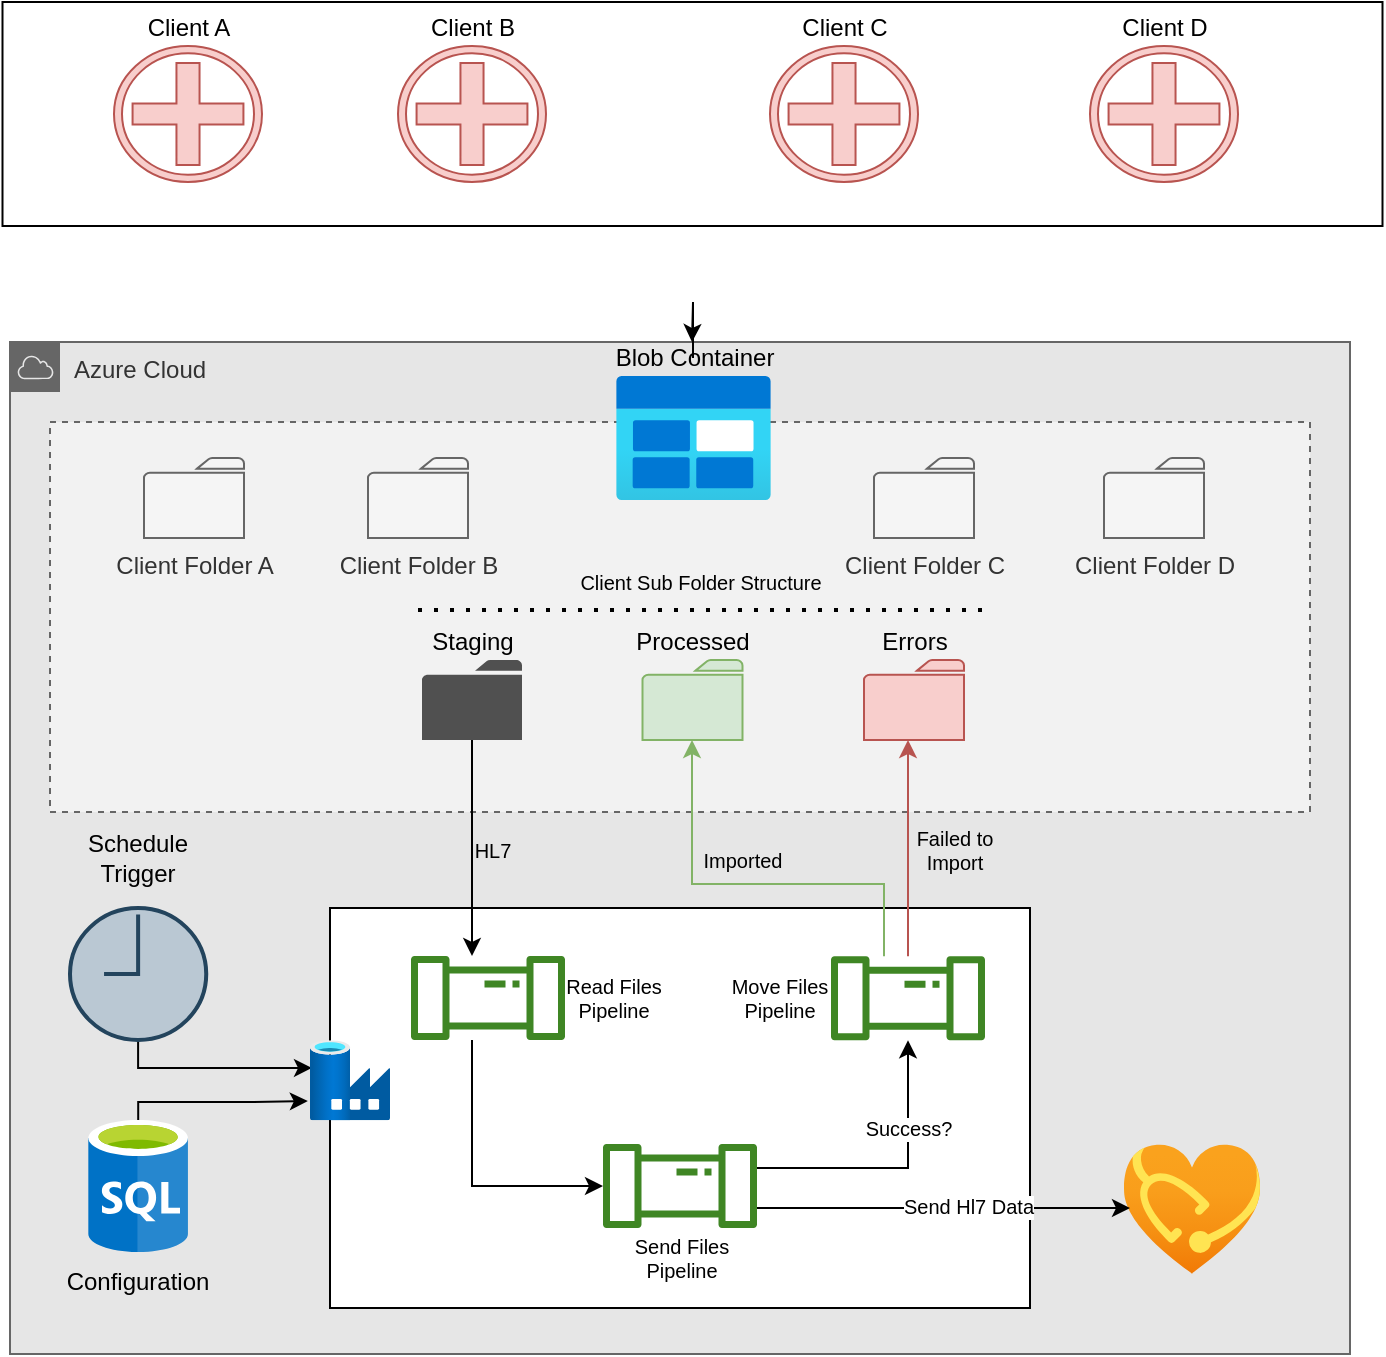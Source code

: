 <mxfile version="20.8.20" type="github">
  <diagram name="Page-1" id="RUEo9Bd7sD2gFJfadBwW">
    <mxGraphModel dx="1195" dy="616" grid="0" gridSize="10" guides="1" tooltips="1" connect="1" arrows="1" fold="1" page="1" pageScale="1" pageWidth="850" pageHeight="1100" math="0" shadow="0">
      <root>
        <mxCell id="0" />
        <mxCell id="1" parent="0" />
        <mxCell id="6us5kw_5sCQfG_1NJxVb-128" value="" style="rounded=0;whiteSpace=wrap;html=1;" vertex="1" parent="1">
          <mxGeometry x="76.25" y="260" width="690" height="112" as="geometry" />
        </mxCell>
        <mxCell id="6us5kw_5sCQfG_1NJxVb-2" value="Azure Cloud" style="sketch=0;outlineConnect=0;html=1;whiteSpace=wrap;fontSize=12;fontStyle=0;shape=mxgraph.aws4.group;grIcon=mxgraph.aws4.group_aws_cloud;strokeColor=#666666;fillColor=#E6E6E6;verticalAlign=top;align=left;spacingLeft=30;dashed=0;fontColor=#333333;" vertex="1" parent="1">
          <mxGeometry x="80" y="430" width="670" height="506" as="geometry" />
        </mxCell>
        <mxCell id="6us5kw_5sCQfG_1NJxVb-1" value="" style="shape=image;html=1;verticalAlign=top;verticalLabelPosition=bottom;labelBackgroundColor=#ffffff;imageAspect=0;aspect=fixed;image=https://cdn2.iconfinder.com/data/icons/whcompare-servers-web-hosting/50/sftp-128.png" vertex="1" parent="1">
          <mxGeometry x="382.5" y="340" width="78" height="78" as="geometry" />
        </mxCell>
        <mxCell id="6us5kw_5sCQfG_1NJxVb-4" value="Client A" style="shape=mxgraph.signs.healthcare.hospital_1;html=1;pointerEvents=1;fillColor=#f8cecc;strokeColor=#b85450;verticalLabelPosition=top;verticalAlign=bottom;align=center;labelPosition=center;" vertex="1" parent="1">
          <mxGeometry x="132" y="282" width="74" height="68" as="geometry" />
        </mxCell>
        <mxCell id="6us5kw_5sCQfG_1NJxVb-12" value="Client B" style="shape=mxgraph.signs.healthcare.hospital_1;html=1;pointerEvents=1;fillColor=#f8cecc;strokeColor=#b85450;verticalLabelPosition=top;verticalAlign=bottom;align=center;labelPosition=center;" vertex="1" parent="1">
          <mxGeometry x="274" y="282" width="74" height="68" as="geometry" />
        </mxCell>
        <mxCell id="6us5kw_5sCQfG_1NJxVb-16" value="Client C" style="shape=mxgraph.signs.healthcare.hospital_1;html=1;pointerEvents=1;fillColor=#f8cecc;strokeColor=#b85450;verticalLabelPosition=top;verticalAlign=bottom;align=center;labelPosition=center;" vertex="1" parent="1">
          <mxGeometry x="460" y="282" width="74" height="68" as="geometry" />
        </mxCell>
        <mxCell id="6us5kw_5sCQfG_1NJxVb-18" value="Client D" style="shape=mxgraph.signs.healthcare.hospital_1;html=1;pointerEvents=1;fillColor=#f8cecc;strokeColor=#b85450;verticalLabelPosition=top;verticalAlign=bottom;align=center;labelPosition=center;" vertex="1" parent="1">
          <mxGeometry x="620" y="282" width="74" height="68" as="geometry" />
        </mxCell>
        <mxCell id="6us5kw_5sCQfG_1NJxVb-25" value="Staging Folder" style="sketch=0;pointerEvents=1;shadow=0;dashed=0;html=1;strokeColor=none;fillColor=#505050;labelPosition=center;verticalLabelPosition=bottom;verticalAlign=top;outlineConnect=0;align=center;shape=mxgraph.office.concepts.folder;" vertex="1" parent="1">
          <mxGeometry x="230" y="540" width="50" height="40" as="geometry" />
        </mxCell>
        <mxCell id="6us5kw_5sCQfG_1NJxVb-33" value="Staging Folder" style="sketch=0;pointerEvents=1;shadow=0;dashed=0;html=1;strokeColor=none;fillColor=#505050;labelPosition=center;verticalLabelPosition=bottom;verticalAlign=top;outlineConnect=0;align=center;shape=mxgraph.office.concepts.folder;" vertex="1" parent="1">
          <mxGeometry x="318" y="540" width="50" height="40" as="geometry" />
        </mxCell>
        <mxCell id="6us5kw_5sCQfG_1NJxVb-84" value="" style="rounded=0;whiteSpace=wrap;html=1;dashed=1;fillColor=#F2F2F2;fontColor=#333333;strokeColor=#666666;" vertex="1" parent="1">
          <mxGeometry x="100" y="470" width="630" height="195" as="geometry" />
        </mxCell>
        <mxCell id="6us5kw_5sCQfG_1NJxVb-133" style="edgeStyle=orthogonalEdgeStyle;rounded=0;orthogonalLoop=1;jettySize=auto;html=1;entryX=0.025;entryY=0.346;entryDx=0;entryDy=0;entryPerimeter=0;startArrow=none;startFill=0;endArrow=classic;endFill=1;" edge="1" parent="1" source="6us5kw_5sCQfG_1NJxVb-55">
          <mxGeometry relative="1" as="geometry">
            <mxPoint x="231" y="792.99" as="targetPoint" />
            <Array as="points">
              <mxPoint x="144" y="793" />
            </Array>
          </mxGeometry>
        </mxCell>
        <mxCell id="6us5kw_5sCQfG_1NJxVb-55" value="" style="html=1;verticalLabelPosition=bottom;align=center;labelBackgroundColor=#ffffff;verticalAlign=top;strokeWidth=2;shadow=0;dashed=0;shape=mxgraph.ios7.icons.clock;fillColor=#bac8d3;strokeColor=#23445d;" vertex="1" parent="1">
          <mxGeometry x="110" y="713" width="68.12" height="66" as="geometry" />
        </mxCell>
        <mxCell id="6us5kw_5sCQfG_1NJxVb-139" style="edgeStyle=orthogonalEdgeStyle;rounded=0;orthogonalLoop=1;jettySize=auto;html=1;entryX=-0.027;entryY=0.76;entryDx=0;entryDy=0;entryPerimeter=0;startArrow=none;startFill=0;endArrow=classic;endFill=1;" edge="1" parent="1" source="6us5kw_5sCQfG_1NJxVb-73">
          <mxGeometry relative="1" as="geometry">
            <mxPoint x="228.92" y="809.55" as="targetPoint" />
            <Array as="points">
              <mxPoint x="144" y="810" />
              <mxPoint x="200" y="810" />
            </Array>
          </mxGeometry>
        </mxCell>
        <mxCell id="6us5kw_5sCQfG_1NJxVb-73" value="" style="sketch=0;aspect=fixed;html=1;points=[];align=center;image;fontSize=12;image=img/lib/mscae/SQL_Database_generic.svg;" vertex="1" parent="1">
          <mxGeometry x="118.98" y="819" width="50.16" height="66" as="geometry" />
        </mxCell>
        <mxCell id="6us5kw_5sCQfG_1NJxVb-39" value="Client Folder A" style="sketch=0;pointerEvents=1;shadow=0;dashed=0;html=1;strokeColor=#666666;fillColor=#f5f5f5;labelPosition=center;verticalLabelPosition=bottom;verticalAlign=top;outlineConnect=0;align=center;shape=mxgraph.office.concepts.folder;fontColor=#333333;" vertex="1" parent="1">
          <mxGeometry x="147" y="488" width="50" height="40" as="geometry" />
        </mxCell>
        <mxCell id="6us5kw_5sCQfG_1NJxVb-40" value="Client Folder B" style="sketch=0;pointerEvents=1;shadow=0;dashed=0;html=1;strokeColor=#666666;fillColor=#f5f5f5;labelPosition=center;verticalLabelPosition=bottom;verticalAlign=top;outlineConnect=0;align=center;shape=mxgraph.office.concepts.folder;fontColor=#333333;" vertex="1" parent="1">
          <mxGeometry x="259" y="488" width="50" height="40" as="geometry" />
        </mxCell>
        <mxCell id="6us5kw_5sCQfG_1NJxVb-85" value="Staging" style="sketch=0;pointerEvents=1;shadow=0;dashed=1;html=1;strokeColor=none;fillColor=#505050;labelPosition=center;verticalLabelPosition=top;verticalAlign=bottom;outlineConnect=0;align=center;shape=mxgraph.office.concepts.folder;" vertex="1" parent="1">
          <mxGeometry x="286" y="589" width="50" height="40" as="geometry" />
        </mxCell>
        <mxCell id="6us5kw_5sCQfG_1NJxVb-86" value="Processed" style="sketch=0;pointerEvents=1;shadow=0;dashed=0;html=1;strokeColor=#82b366;fillColor=#d5e8d4;labelPosition=center;verticalLabelPosition=top;verticalAlign=bottom;outlineConnect=0;align=center;shape=mxgraph.office.concepts.folder;" vertex="1" parent="1">
          <mxGeometry x="396.25" y="589" width="50" height="40" as="geometry" />
        </mxCell>
        <mxCell id="6us5kw_5sCQfG_1NJxVb-155" value="" style="edgeStyle=orthogonalEdgeStyle;rounded=0;orthogonalLoop=1;jettySize=auto;html=1;fontSize=10;startArrow=classic;startFill=1;endArrow=none;endFill=0;" edge="1" parent="1" target="6us5kw_5sCQfG_1NJxVb-1">
          <mxGeometry relative="1" as="geometry">
            <mxPoint x="421" y="430" as="sourcePoint" />
          </mxGeometry>
        </mxCell>
        <mxCell id="6us5kw_5sCQfG_1NJxVb-23" value="Blob Container" style="aspect=fixed;html=1;points=[];align=center;image;fontSize=12;image=img/lib/azure2/general/Blob_Block.svg;horizontal=1;verticalAlign=bottom;labelPosition=center;verticalLabelPosition=top;labelBackgroundColor=none;" vertex="1" parent="1">
          <mxGeometry x="383" y="447" width="77.5" height="62" as="geometry" />
        </mxCell>
        <mxCell id="6us5kw_5sCQfG_1NJxVb-88" value="Client Folder C" style="sketch=0;pointerEvents=1;shadow=0;dashed=0;html=1;strokeColor=#666666;fillColor=#f5f5f5;labelPosition=center;verticalLabelPosition=bottom;verticalAlign=top;outlineConnect=0;align=center;shape=mxgraph.office.concepts.folder;fontColor=#333333;" vertex="1" parent="1">
          <mxGeometry x="512" y="488" width="50" height="40" as="geometry" />
        </mxCell>
        <mxCell id="6us5kw_5sCQfG_1NJxVb-89" value="Errors" style="sketch=0;pointerEvents=1;shadow=0;dashed=0;html=1;strokeColor=#b85450;fillColor=#f8cecc;labelPosition=center;verticalLabelPosition=top;verticalAlign=bottom;outlineConnect=0;align=center;shape=mxgraph.office.concepts.folder;" vertex="1" parent="1">
          <mxGeometry x="507" y="589" width="50" height="40" as="geometry" />
        </mxCell>
        <mxCell id="6us5kw_5sCQfG_1NJxVb-132" value="" style="rounded=0;whiteSpace=wrap;html=1;labelBackgroundColor=none;" vertex="1" parent="1">
          <mxGeometry x="240" y="713" width="350" height="200" as="geometry" />
        </mxCell>
        <mxCell id="6us5kw_5sCQfG_1NJxVb-145" style="edgeStyle=orthogonalEdgeStyle;rounded=0;orthogonalLoop=1;jettySize=auto;html=1;startArrow=none;startFill=0;endArrow=classic;endFill=1;" edge="1" parent="1" source="6us5kw_5sCQfG_1NJxVb-131" target="6us5kw_5sCQfG_1NJxVb-141">
          <mxGeometry relative="1" as="geometry">
            <Array as="points">
              <mxPoint x="311" y="852" />
            </Array>
          </mxGeometry>
        </mxCell>
        <mxCell id="6us5kw_5sCQfG_1NJxVb-131" value="" style="sketch=0;outlineConnect=0;fontColor=#232F3E;gradientColor=none;fillColor=#3F8624;strokeColor=none;dashed=0;verticalLabelPosition=bottom;verticalAlign=top;align=center;html=1;fontSize=12;fontStyle=0;aspect=fixed;pointerEvents=1;shape=mxgraph.aws4.iot_analytics_pipeline;labelBackgroundColor=none;" vertex="1" parent="1">
          <mxGeometry x="280" y="737" width="78" height="42" as="geometry" />
        </mxCell>
        <mxCell id="6us5kw_5sCQfG_1NJxVb-47" value="" style="aspect=fixed;html=1;points=[];align=center;image;fontSize=12;image=img/lib/azure2/databases/Data_Factory.svg;" vertex="1" parent="1">
          <mxGeometry x="230" y="779.15" width="40" height="40" as="geometry" />
        </mxCell>
        <mxCell id="6us5kw_5sCQfG_1NJxVb-82" value="" style="aspect=fixed;html=1;points=[];align=center;image;fontSize=12;image=img/lib/azure2/integration/Azure_API_for_FHIR.svg;" vertex="1" parent="1">
          <mxGeometry x="637" y="831" width="68" height="65.2" as="geometry" />
        </mxCell>
        <mxCell id="6us5kw_5sCQfG_1NJxVb-137" value="Schedule Trigger" style="text;html=1;strokeColor=none;fillColor=none;align=center;verticalAlign=middle;whiteSpace=wrap;rounded=0;" vertex="1" parent="1">
          <mxGeometry x="114.06" y="673" width="60" height="30" as="geometry" />
        </mxCell>
        <mxCell id="6us5kw_5sCQfG_1NJxVb-140" value="Configuration" style="text;html=1;strokeColor=none;fillColor=none;align=center;verticalAlign=middle;whiteSpace=wrap;rounded=0;" vertex="1" parent="1">
          <mxGeometry x="114.06" y="885" width="60" height="30" as="geometry" />
        </mxCell>
        <mxCell id="6us5kw_5sCQfG_1NJxVb-148" style="edgeStyle=orthogonalEdgeStyle;rounded=0;orthogonalLoop=1;jettySize=auto;html=1;fontSize=10;startArrow=none;startFill=0;endArrow=classic;endFill=1;" edge="1" parent="1" source="6us5kw_5sCQfG_1NJxVb-141">
          <mxGeometry relative="1" as="geometry">
            <mxPoint x="640.0" y="863" as="targetPoint" />
            <Array as="points">
              <mxPoint x="550" y="863" />
              <mxPoint x="550" y="863" />
            </Array>
          </mxGeometry>
        </mxCell>
        <mxCell id="6us5kw_5sCQfG_1NJxVb-152" value="Send Hl7 Data" style="edgeLabel;html=1;align=center;verticalAlign=middle;resizable=0;points=[];fontSize=10;" vertex="1" connectable="0" parent="6us5kw_5sCQfG_1NJxVb-148">
          <mxGeometry x="0.127" y="1" relative="1" as="geometry">
            <mxPoint as="offset" />
          </mxGeometry>
        </mxCell>
        <mxCell id="6us5kw_5sCQfG_1NJxVb-149" value="Success?" style="edgeStyle=orthogonalEdgeStyle;rounded=0;orthogonalLoop=1;jettySize=auto;html=1;fontSize=10;startArrow=none;startFill=0;endArrow=classic;endFill=1;" edge="1" parent="1" source="6us5kw_5sCQfG_1NJxVb-141" target="6us5kw_5sCQfG_1NJxVb-142">
          <mxGeometry x="0.371" relative="1" as="geometry">
            <Array as="points">
              <mxPoint x="529" y="843" />
            </Array>
            <mxPoint as="offset" />
          </mxGeometry>
        </mxCell>
        <mxCell id="6us5kw_5sCQfG_1NJxVb-141" value="" style="sketch=0;outlineConnect=0;fontColor=#232F3E;gradientColor=none;fillColor=#3F8624;strokeColor=none;dashed=0;verticalLabelPosition=bottom;verticalAlign=top;align=center;html=1;fontSize=12;fontStyle=0;aspect=fixed;pointerEvents=1;shape=mxgraph.aws4.iot_analytics_pipeline;labelBackgroundColor=none;" vertex="1" parent="1">
          <mxGeometry x="376" y="831" width="78" height="42" as="geometry" />
        </mxCell>
        <mxCell id="6us5kw_5sCQfG_1NJxVb-165" style="edgeStyle=orthogonalEdgeStyle;rounded=0;orthogonalLoop=1;jettySize=auto;html=1;fontSize=10;startArrow=none;startFill=0;endArrow=classic;endFill=1;fillColor=#d5e8d4;strokeColor=#82b366;" edge="1" parent="1" source="6us5kw_5sCQfG_1NJxVb-142" target="6us5kw_5sCQfG_1NJxVb-86">
          <mxGeometry relative="1" as="geometry">
            <Array as="points">
              <mxPoint x="517" y="701" />
              <mxPoint x="421" y="701" />
            </Array>
          </mxGeometry>
        </mxCell>
        <mxCell id="6us5kw_5sCQfG_1NJxVb-167" value="Imported" style="edgeLabel;html=1;align=center;verticalAlign=middle;resizable=0;points=[];fontSize=10;labelBackgroundColor=none;" vertex="1" connectable="0" parent="6us5kw_5sCQfG_1NJxVb-165">
          <mxGeometry x="0.436" y="-2" relative="1" as="geometry">
            <mxPoint x="23" y="2" as="offset" />
          </mxGeometry>
        </mxCell>
        <mxCell id="6us5kw_5sCQfG_1NJxVb-166" value="Failed to &lt;br&gt;Import" style="edgeStyle=orthogonalEdgeStyle;rounded=0;orthogonalLoop=1;jettySize=auto;html=1;fontSize=10;startArrow=none;startFill=0;endArrow=classic;endFill=1;fillColor=#f8cecc;strokeColor=#b85450;labelBackgroundColor=none;" edge="1" parent="1" source="6us5kw_5sCQfG_1NJxVb-142" target="6us5kw_5sCQfG_1NJxVb-89">
          <mxGeometry x="-0.017" y="-23" relative="1" as="geometry">
            <Array as="points">
              <mxPoint x="529" y="660" />
              <mxPoint x="529" y="660" />
            </Array>
            <mxPoint as="offset" />
          </mxGeometry>
        </mxCell>
        <mxCell id="6us5kw_5sCQfG_1NJxVb-142" value="" style="sketch=0;outlineConnect=0;fontColor=#232F3E;gradientColor=none;fillColor=#3F8624;strokeColor=none;dashed=0;verticalLabelPosition=bottom;verticalAlign=top;align=center;html=1;fontSize=12;fontStyle=0;aspect=fixed;pointerEvents=1;shape=mxgraph.aws4.iot_analytics_pipeline;labelBackgroundColor=none;" vertex="1" parent="1">
          <mxGeometry x="490" y="737.15" width="78" height="42" as="geometry" />
        </mxCell>
        <mxCell id="6us5kw_5sCQfG_1NJxVb-146" value="Read Files Pipeline" style="text;html=1;strokeColor=none;fillColor=none;align=center;verticalAlign=middle;whiteSpace=wrap;rounded=0;fontSize=10;" vertex="1" parent="1">
          <mxGeometry x="342" y="743.15" width="80" height="30" as="geometry" />
        </mxCell>
        <mxCell id="6us5kw_5sCQfG_1NJxVb-147" value="Send Files Pipeline" style="text;html=1;strokeColor=none;fillColor=none;align=center;verticalAlign=middle;whiteSpace=wrap;rounded=0;fontSize=10;" vertex="1" parent="1">
          <mxGeometry x="376" y="873" width="80" height="30" as="geometry" />
        </mxCell>
        <mxCell id="6us5kw_5sCQfG_1NJxVb-157" value="Client Folder D" style="sketch=0;pointerEvents=1;shadow=0;dashed=0;html=1;strokeColor=#666666;fillColor=#f5f5f5;labelPosition=center;verticalLabelPosition=bottom;verticalAlign=top;outlineConnect=0;align=center;shape=mxgraph.office.concepts.folder;fontColor=#333333;" vertex="1" parent="1">
          <mxGeometry x="627" y="488" width="50" height="40" as="geometry" />
        </mxCell>
        <mxCell id="6us5kw_5sCQfG_1NJxVb-161" value="" style="endArrow=none;dashed=1;html=1;dashPattern=1 3;strokeWidth=2;rounded=0;fontSize=10;" edge="1" parent="1">
          <mxGeometry width="50" height="50" relative="1" as="geometry">
            <mxPoint x="284" y="564" as="sourcePoint" />
            <mxPoint x="567" y="564" as="targetPoint" />
          </mxGeometry>
        </mxCell>
        <mxCell id="6us5kw_5sCQfG_1NJxVb-162" value="Client Sub Folder Structure" style="text;html=1;strokeColor=none;fillColor=none;align=center;verticalAlign=middle;whiteSpace=wrap;rounded=0;fontSize=10;" vertex="1" parent="1">
          <mxGeometry x="342" y="535" width="167" height="30" as="geometry" />
        </mxCell>
        <mxCell id="6us5kw_5sCQfG_1NJxVb-163" style="edgeStyle=orthogonalEdgeStyle;rounded=0;orthogonalLoop=1;jettySize=auto;html=1;fontSize=10;startArrow=none;startFill=0;endArrow=classic;endFill=1;" edge="1" parent="1" source="6us5kw_5sCQfG_1NJxVb-85" target="6us5kw_5sCQfG_1NJxVb-131">
          <mxGeometry relative="1" as="geometry">
            <Array as="points">
              <mxPoint x="311" y="708" />
              <mxPoint x="311" y="708" />
            </Array>
          </mxGeometry>
        </mxCell>
        <mxCell id="6us5kw_5sCQfG_1NJxVb-164" value="HL7" style="edgeLabel;html=1;align=center;verticalAlign=middle;resizable=0;points=[];fontSize=10;labelBackgroundColor=none;" vertex="1" connectable="0" parent="6us5kw_5sCQfG_1NJxVb-163">
          <mxGeometry x="-0.139" y="-1" relative="1" as="geometry">
            <mxPoint x="11" y="8" as="offset" />
          </mxGeometry>
        </mxCell>
        <mxCell id="6us5kw_5sCQfG_1NJxVb-168" value="Move Files Pipeline" style="text;html=1;strokeColor=none;fillColor=none;align=center;verticalAlign=middle;whiteSpace=wrap;rounded=0;fontSize=10;" vertex="1" parent="1">
          <mxGeometry x="425" y="743" width="80" height="30" as="geometry" />
        </mxCell>
      </root>
    </mxGraphModel>
  </diagram>
</mxfile>
